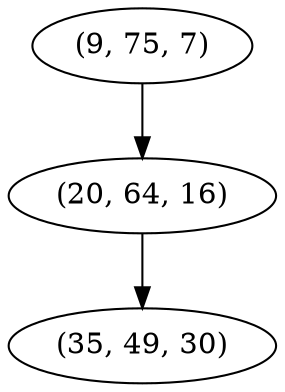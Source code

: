 digraph tree {
    "(9, 75, 7)";
    "(20, 64, 16)";
    "(35, 49, 30)";
    "(9, 75, 7)" -> "(20, 64, 16)";
    "(20, 64, 16)" -> "(35, 49, 30)";
}
